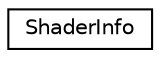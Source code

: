 digraph "Graphical Class Hierarchy"
{
  edge [fontname="Helvetica",fontsize="10",labelfontname="Helvetica",labelfontsize="10"];
  node [fontname="Helvetica",fontsize="10",shape=record];
  rankdir="LR";
  Node0 [label="ShaderInfo",height=0.2,width=0.4,color="black", fillcolor="white", style="filled",URL="$struct_shader_info.html",tooltip="Structure that holds shader information. "];
}
